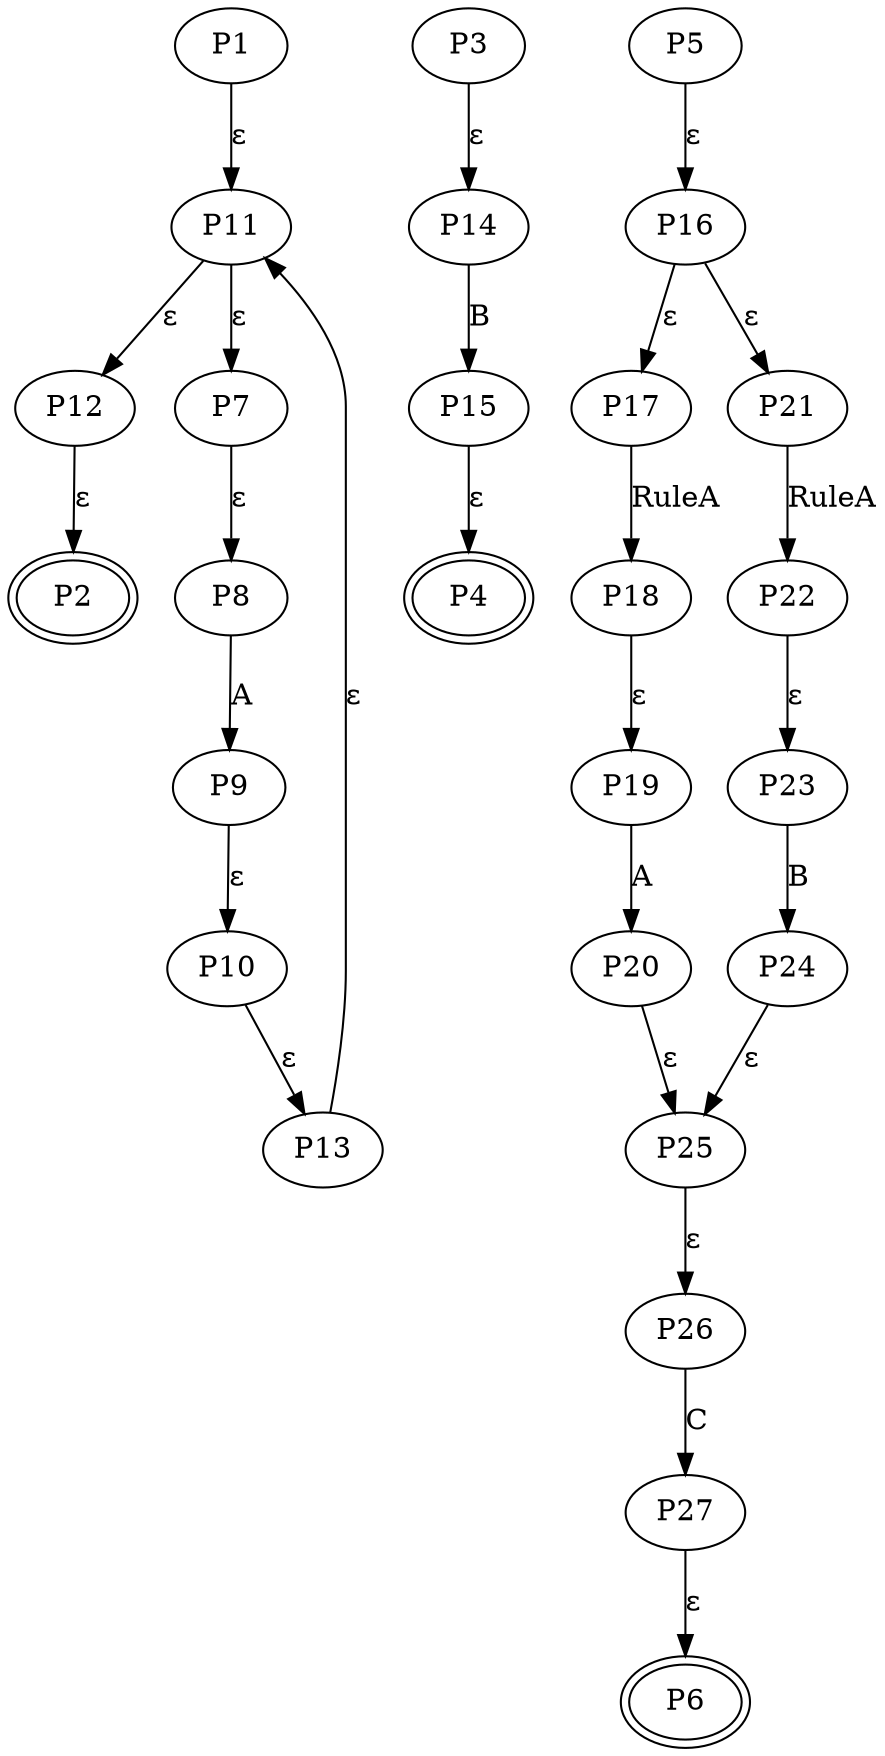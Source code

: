 digraph G {
node_0_P1[label="P1"]
node_0_P11[label="P11"]
node_0_P12[label="P12"]
node_0_P2[label="P2" peripheries=2]
node_0_P7[label="P7"]
node_0_P8[label="P8"]
node_0_P9[label="P9"]
node_0_P10[label="P10"]
node_0_P13[label="P13"]
node_0_P1 -> node_0_P11 [label="ε"]
node_0_P11 -> node_0_P12 [label="ε"]
node_0_P11 -> node_0_P7 [label="ε"]
node_0_P12 -> node_0_P2 [label="ε"]
node_0_P7 -> node_0_P8 [label="ε"]
node_0_P8 -> node_0_P9 [label="A"]
node_0_P9 -> node_0_P10 [label="ε"]
node_0_P10 -> node_0_P13 [label="ε"]
node_0_P13 -> node_0_P11 [label="ε"]
node_1_P3[label="P3"]
node_1_P14[label="P14"]
node_1_P15[label="P15"]
node_1_P4[label="P4" peripheries=2]
node_1_P3 -> node_1_P14 [label="ε"]
node_1_P14 -> node_1_P15 [label="B"]
node_1_P15 -> node_1_P4 [label="ε"]
node_2_P5[label="P5"]
node_2_P16[label="P16"]
node_2_P17[label="P17"]
node_2_P18[label="P18"]
node_2_P19[label="P19"]
node_2_P20[label="P20"]
node_2_P25[label="P25"]
node_2_P26[label="P26"]
node_2_P27[label="P27"]
node_2_P6[label="P6" peripheries=2]
node_2_P21[label="P21"]
node_2_P22[label="P22"]
node_2_P23[label="P23"]
node_2_P24[label="P24"]
node_2_P5 -> node_2_P16 [label="ε"]
node_2_P16 -> node_2_P17 [label="ε"]
node_2_P16 -> node_2_P21 [label="ε"]
node_2_P17 -> node_2_P18 [label="RuleA"]
node_2_P18 -> node_2_P19 [label="ε"]
node_2_P19 -> node_2_P20 [label="A"]
node_2_P20 -> node_2_P25 [label="ε"]
node_2_P25 -> node_2_P26 [label="ε"]
node_2_P26 -> node_2_P27 [label="C"]
node_2_P27 -> node_2_P6 [label="ε"]
node_2_P21 -> node_2_P22 [label="RuleA"]
node_2_P22 -> node_2_P23 [label="ε"]
node_2_P23 -> node_2_P24 [label="B"]
node_2_P24 -> node_2_P25 [label="ε"]
}